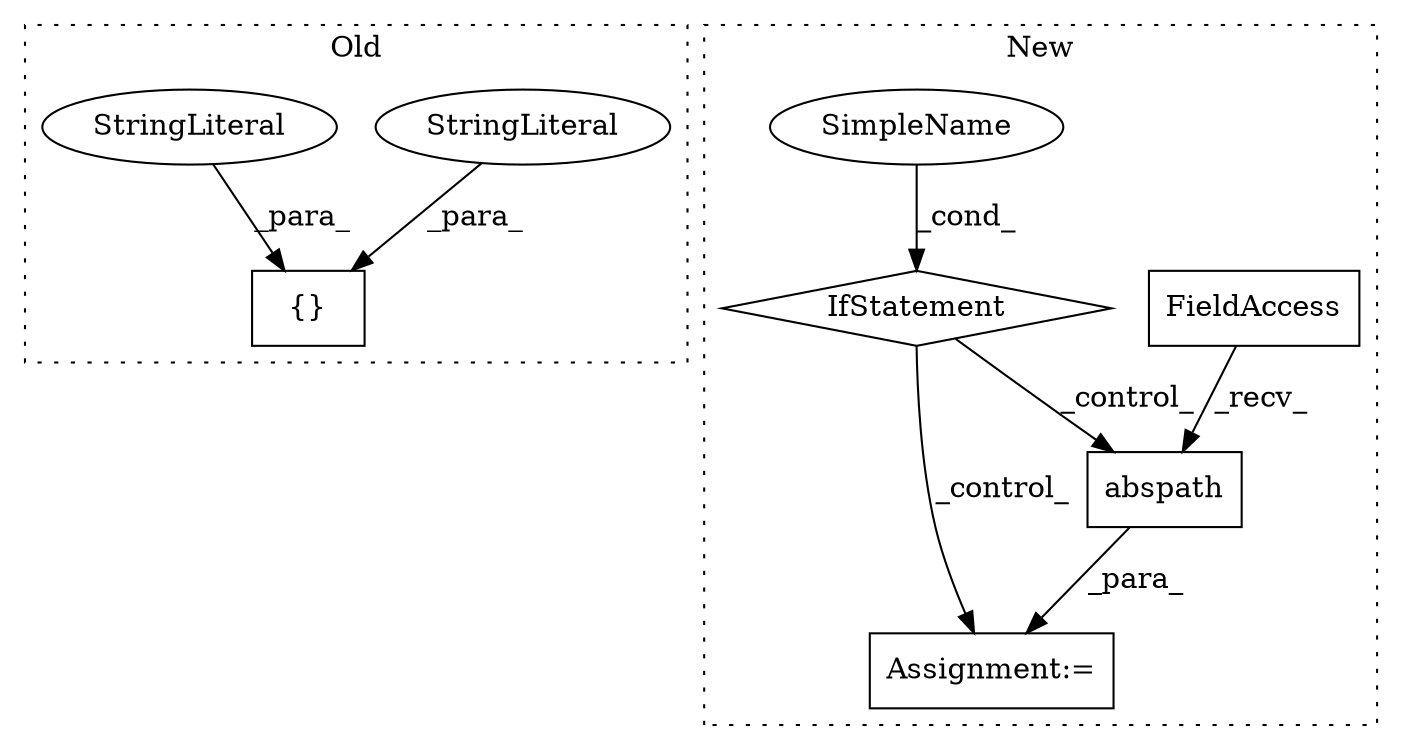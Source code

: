 digraph G {
subgraph cluster0 {
1 [label="{}" a="4" s="9792,9800" l="1,1" shape="box"];
5 [label="StringLiteral" a="45" s="9797" l="3" shape="ellipse"];
6 [label="StringLiteral" a="45" s="9793" l="3" shape="ellipse"];
label = "Old";
style="dotted";
}
subgraph cluster1 {
2 [label="abspath" a="32" s="9825,9869" l="8,1" shape="box"];
3 [label="FieldAccess" a="22" s="9817" l="7" shape="box"];
4 [label="Assignment:=" a="7" s="9816" l="1" shape="box"];
7 [label="SimpleName" a="42" s="" l="" shape="ellipse"];
8 [label="IfStatement" a="25" s="9766,9796" l="4,2" shape="diamond"];
label = "New";
style="dotted";
}
2 -> 4 [label="_para_"];
3 -> 2 [label="_recv_"];
5 -> 1 [label="_para_"];
6 -> 1 [label="_para_"];
7 -> 8 [label="_cond_"];
8 -> 2 [label="_control_"];
8 -> 4 [label="_control_"];
}